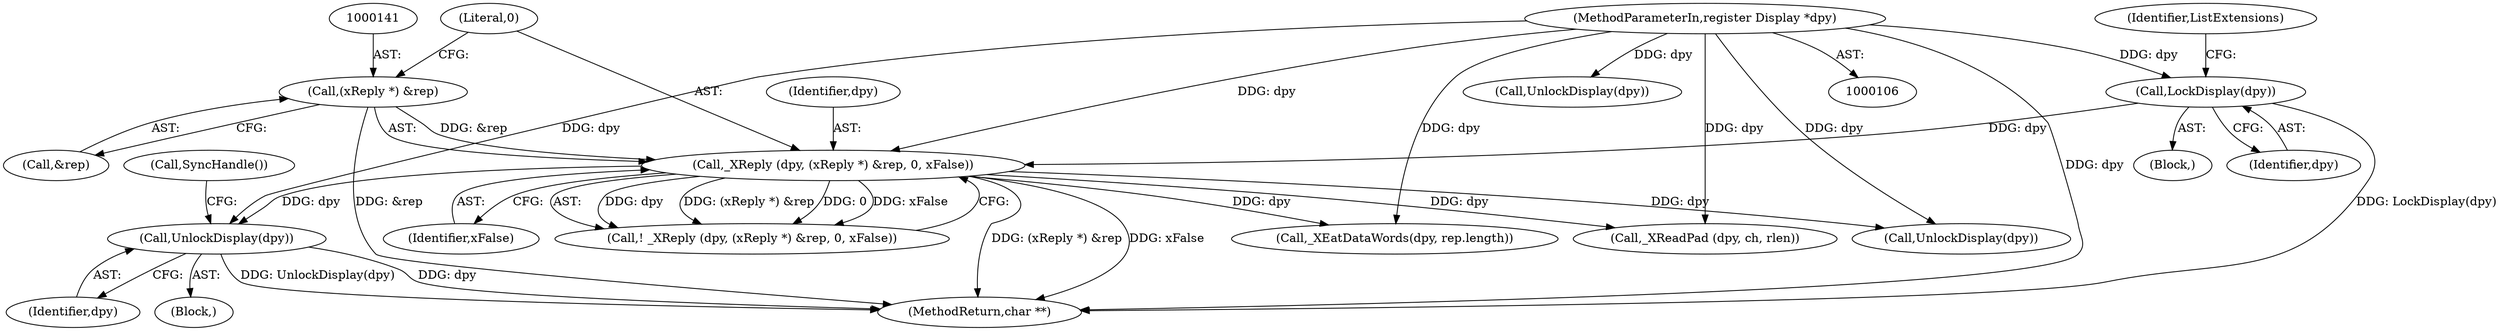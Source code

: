digraph "0_libx11_dbf72805fd9d7b1846fe9a11b46f3994bfc27fea_0@pointer" {
"1000147" [label="(Call,UnlockDisplay(dpy))"];
"1000138" [label="(Call,_XReply (dpy, (xReply *) &rep, 0, xFalse))"];
"1000131" [label="(Call,LockDisplay(dpy))"];
"1000107" [label="(MethodParameterIn,register Display *dpy)"];
"1000140" [label="(Call,(xReply *) &rep)"];
"1000137" [label="(Call,! _XReply (dpy, (xReply *) &rep, 0, xFalse))"];
"1000109" [label="(Block,)"];
"1000149" [label="(Call,SyncHandle())"];
"1000147" [label="(Call,UnlockDisplay(dpy))"];
"1000146" [label="(Block,)"];
"1000219" [label="(Call,_XReadPad (dpy, ch, rlen))"];
"1000287" [label="(Call,UnlockDisplay(dpy))"];
"1000212" [label="(Call,UnlockDisplay(dpy))"];
"1000292" [label="(MethodReturn,char **)"];
"1000139" [label="(Identifier,dpy)"];
"1000107" [label="(MethodParameterIn,register Display *dpy)"];
"1000131" [label="(Call,LockDisplay(dpy))"];
"1000132" [label="(Identifier,dpy)"];
"1000148" [label="(Identifier,dpy)"];
"1000138" [label="(Call,_XReply (dpy, (xReply *) &rep, 0, xFalse))"];
"1000134" [label="(Identifier,ListExtensions)"];
"1000145" [label="(Identifier,xFalse)"];
"1000140" [label="(Call,(xReply *) &rep)"];
"1000142" [label="(Call,&rep)"];
"1000207" [label="(Call,_XEatDataWords(dpy, rep.length))"];
"1000144" [label="(Literal,0)"];
"1000147" -> "1000146"  [label="AST: "];
"1000147" -> "1000148"  [label="CFG: "];
"1000148" -> "1000147"  [label="AST: "];
"1000149" -> "1000147"  [label="CFG: "];
"1000147" -> "1000292"  [label="DDG: dpy"];
"1000147" -> "1000292"  [label="DDG: UnlockDisplay(dpy)"];
"1000138" -> "1000147"  [label="DDG: dpy"];
"1000107" -> "1000147"  [label="DDG: dpy"];
"1000138" -> "1000137"  [label="AST: "];
"1000138" -> "1000145"  [label="CFG: "];
"1000139" -> "1000138"  [label="AST: "];
"1000140" -> "1000138"  [label="AST: "];
"1000144" -> "1000138"  [label="AST: "];
"1000145" -> "1000138"  [label="AST: "];
"1000137" -> "1000138"  [label="CFG: "];
"1000138" -> "1000292"  [label="DDG: (xReply *) &rep"];
"1000138" -> "1000292"  [label="DDG: xFalse"];
"1000138" -> "1000137"  [label="DDG: dpy"];
"1000138" -> "1000137"  [label="DDG: (xReply *) &rep"];
"1000138" -> "1000137"  [label="DDG: 0"];
"1000138" -> "1000137"  [label="DDG: xFalse"];
"1000131" -> "1000138"  [label="DDG: dpy"];
"1000107" -> "1000138"  [label="DDG: dpy"];
"1000140" -> "1000138"  [label="DDG: &rep"];
"1000138" -> "1000207"  [label="DDG: dpy"];
"1000138" -> "1000219"  [label="DDG: dpy"];
"1000138" -> "1000287"  [label="DDG: dpy"];
"1000131" -> "1000109"  [label="AST: "];
"1000131" -> "1000132"  [label="CFG: "];
"1000132" -> "1000131"  [label="AST: "];
"1000134" -> "1000131"  [label="CFG: "];
"1000131" -> "1000292"  [label="DDG: LockDisplay(dpy)"];
"1000107" -> "1000131"  [label="DDG: dpy"];
"1000107" -> "1000106"  [label="AST: "];
"1000107" -> "1000292"  [label="DDG: dpy"];
"1000107" -> "1000207"  [label="DDG: dpy"];
"1000107" -> "1000212"  [label="DDG: dpy"];
"1000107" -> "1000219"  [label="DDG: dpy"];
"1000107" -> "1000287"  [label="DDG: dpy"];
"1000140" -> "1000142"  [label="CFG: "];
"1000141" -> "1000140"  [label="AST: "];
"1000142" -> "1000140"  [label="AST: "];
"1000144" -> "1000140"  [label="CFG: "];
"1000140" -> "1000292"  [label="DDG: &rep"];
}
